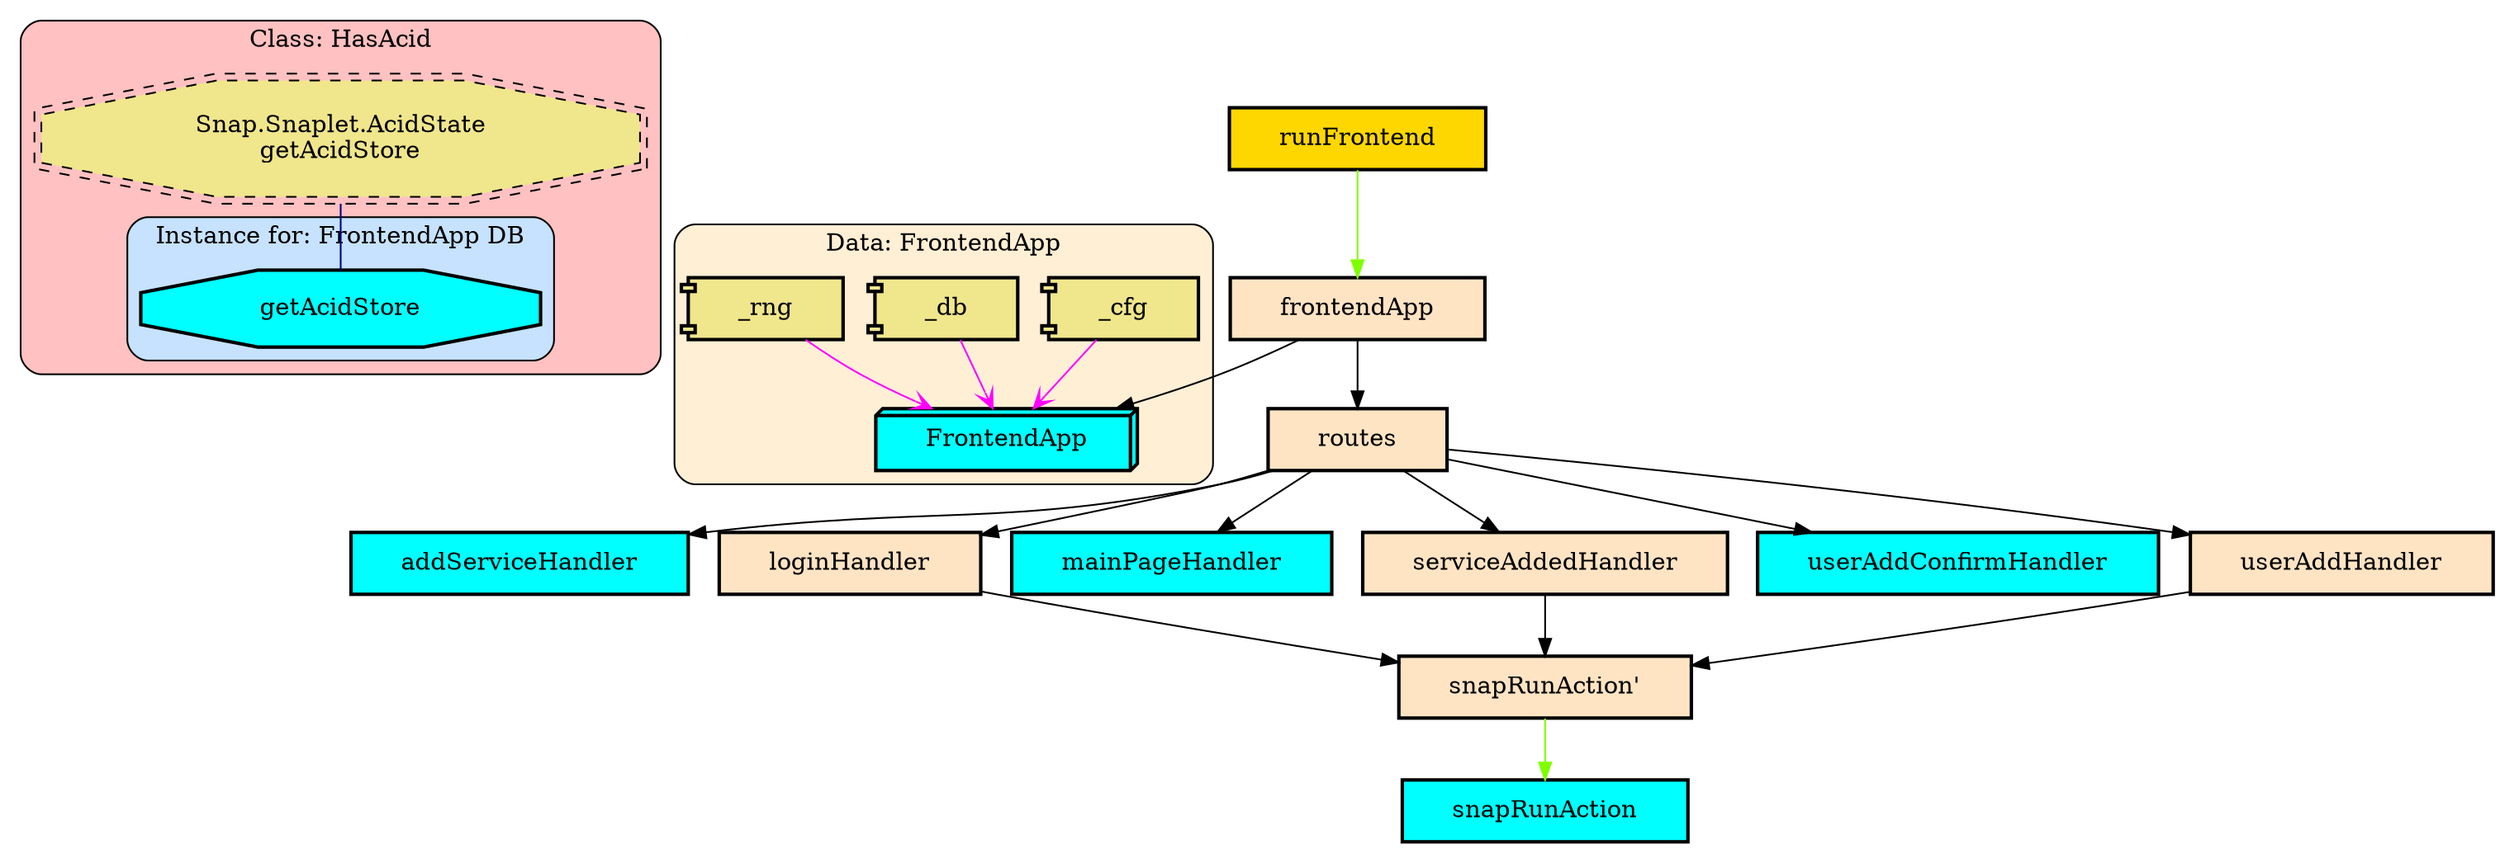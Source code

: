 digraph "Diagram of: Thentos.Frontend" {
    node [margin="0.4,0.1"
         ,style=filled];
    subgraph cluster_Class_HasAcid {
        graph [label="Class: HasAcid"
              ,style="filled,rounded"
              ,fillcolor=rosybrown1];
        subgraph cluster_Class_HasAcid_Data_FrontendAppDB {
            graph [label="Instance for: FrontendApp DB"
                  ,style="filled,rounded"
                  ,fillcolor=slategray1];
            7 [label=getAcidStore
              ,shape=octagon
              ,fillcolor=cyan
              ,style="filled,bold"];
        }
        17 [label="Snap.Snaplet.AcidState\ngetAcidStore"
           ,shape=doubleoctagon
           ,fillcolor=khaki
           ,style="filled,dashed"];
    }
    subgraph cluster_Data_FrontendApp {
        graph [label="Data: FrontendApp"
              ,style="filled,rounded"
              ,fillcolor=papayawhip];
        1 [label=FrontendApp
          ,shape=box3d
          ,fillcolor=cyan
          ,style="filled,bold"];
        2 [label=_cfg
          ,shape=component
          ,fillcolor=khaki
          ,style="filled,bold"];
        3 [label=_db
          ,shape=component
          ,fillcolor=khaki
          ,style="filled,bold"];
        4 [label=_rng
          ,shape=component
          ,fillcolor=khaki
          ,style="filled,bold"];
    }
    5 [label=addServiceHandler
      ,shape=box
      ,fillcolor=cyan
      ,style="filled,bold"];
    6 [label=frontendApp
      ,shape=box
      ,fillcolor=bisque
      ,style="filled,bold"];
    8 [label=loginHandler
      ,shape=box
      ,fillcolor=bisque
      ,style="filled,bold"];
    9 [label=mainPageHandler
      ,shape=box
      ,fillcolor=cyan
      ,style="filled,bold"];
    10 [label=routes
       ,shape=box
       ,fillcolor=bisque
       ,style="filled,bold"];
    11 [label=runFrontend
       ,shape=box
       ,fillcolor=gold
       ,style="filled,bold"];
    12 [label=serviceAddedHandler
       ,shape=box
       ,fillcolor=bisque
       ,style="filled,bold"];
    13 [label=snapRunAction
       ,shape=box
       ,fillcolor=cyan
       ,style="filled,bold"];
    14 [label="snapRunAction'"
       ,shape=box
       ,fillcolor=bisque
       ,style="filled,bold"];
    15 [label=userAddConfirmHandler
       ,shape=box
       ,fillcolor=cyan
       ,style="filled,bold"];
    16 [label=userAddHandler
       ,shape=box
       ,fillcolor=bisque
       ,style="filled,bold"];
    2 -> 1 [penwidth=1
           ,color=magenta
           ,arrowtail=odot
           ,arrowhead=vee];
    3 -> 1 [penwidth=1
           ,color=magenta
           ,arrowtail=odot
           ,arrowhead=vee];
    4 -> 1 [penwidth=1
           ,color=magenta
           ,arrowtail=odot
           ,arrowhead=vee];
    6 -> 1 [penwidth=1,color=black];
    6 -> 10 [penwidth=1
            ,color=black];
    8 -> 14 [penwidth=1
            ,color=black];
    10 -> 5 [penwidth=1
            ,color=black];
    10 -> 8 [penwidth=1
            ,color=black];
    10 -> 9 [penwidth=1
            ,color=black];
    10 -> 12 [penwidth=1
             ,color=black];
    10 -> 15 [penwidth=1
             ,color=black];
    10 -> 16 [penwidth=1
             ,color=black];
    11 -> 6 [penwidth=1
            ,color=chartreuse];
    12 -> 14 [penwidth=1
             ,color=black];
    14 -> 13 [penwidth=1
             ,color=chartreuse];
    16 -> 14 [penwidth=1
             ,color=black];
    17 -> 7 [penwidth=1
            ,color=navy
            ,dir=none];
}
